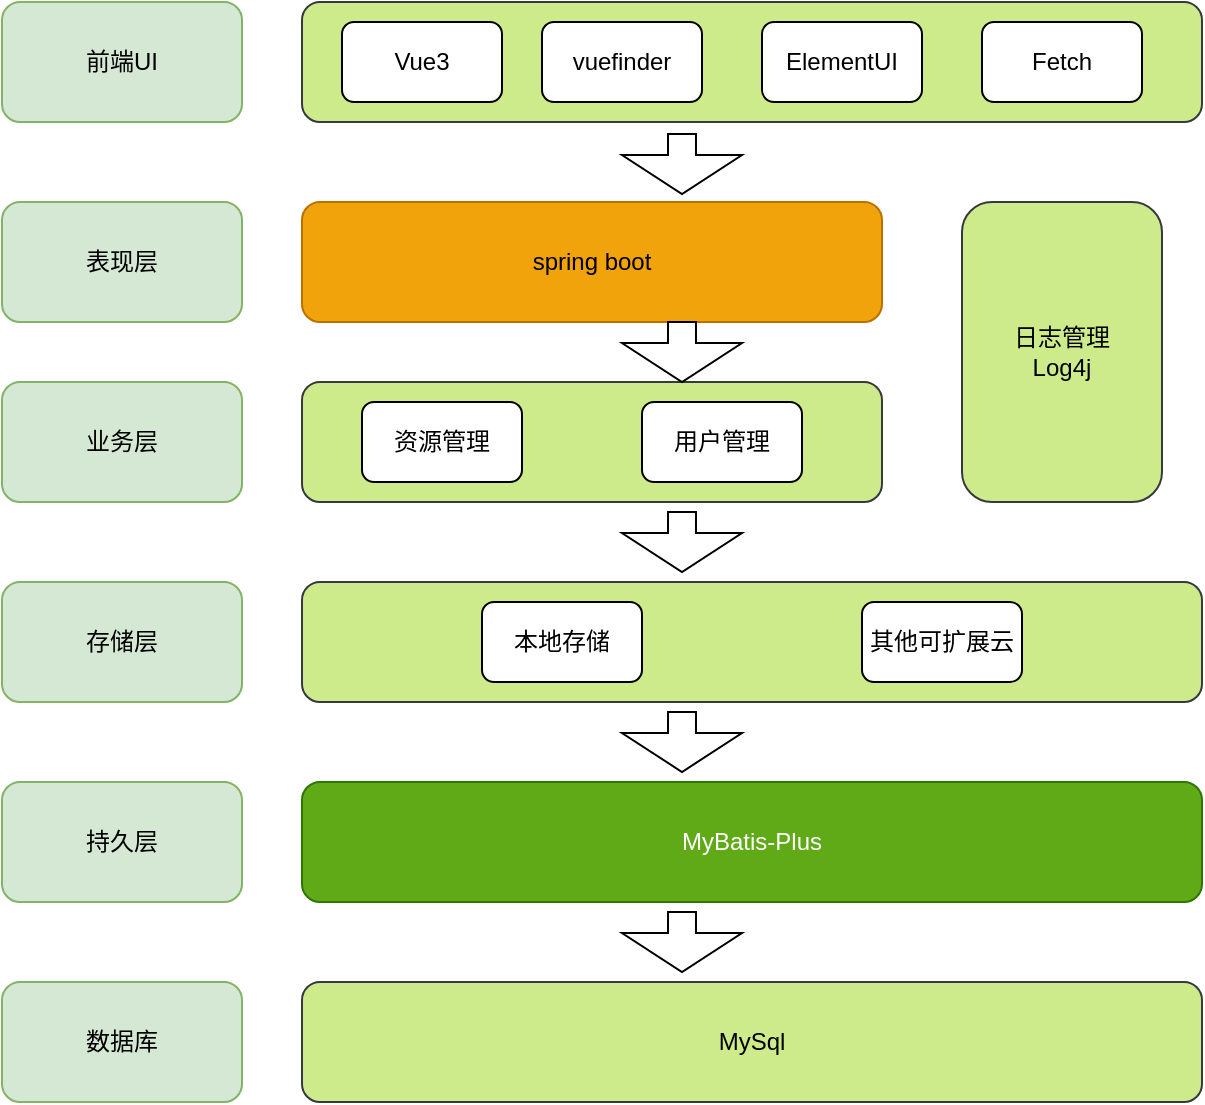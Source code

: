 <mxfile version="20.8.20" type="device"><diagram name="第 1 页" id="MHsedcar6Ss52CIfP45B"><mxGraphModel dx="1562" dy="861" grid="1" gridSize="10" guides="1" tooltips="1" connect="1" arrows="1" fold="1" page="1" pageScale="1" pageWidth="827" pageHeight="1169" math="0" shadow="0"><root><mxCell id="0"/><mxCell id="1" parent="0"/><mxCell id="FJoh_X-2qiXiDwdArv9f-1" value="前端UI" style="rounded=1;whiteSpace=wrap;html=1;fillColor=#d5e8d4;strokeColor=#82b366;" vertex="1" parent="1"><mxGeometry x="40" y="50" width="120" height="60" as="geometry"/></mxCell><mxCell id="FJoh_X-2qiXiDwdArv9f-2" value="" style="rounded=1;whiteSpace=wrap;html=1;fillColor=#cdeb8b;strokeColor=#36393d;" vertex="1" parent="1"><mxGeometry x="190" y="50" width="450" height="60" as="geometry"/></mxCell><mxCell id="FJoh_X-2qiXiDwdArv9f-3" value="Vue3" style="rounded=1;whiteSpace=wrap;html=1;" vertex="1" parent="1"><mxGeometry x="210" y="60" width="80" height="40" as="geometry"/></mxCell><mxCell id="FJoh_X-2qiXiDwdArv9f-4" value="vuefinder" style="rounded=1;whiteSpace=wrap;html=1;" vertex="1" parent="1"><mxGeometry x="310" y="60" width="80" height="40" as="geometry"/></mxCell><mxCell id="FJoh_X-2qiXiDwdArv9f-5" value="ElementUI" style="rounded=1;whiteSpace=wrap;html=1;" vertex="1" parent="1"><mxGeometry x="420" y="60" width="80" height="40" as="geometry"/></mxCell><mxCell id="FJoh_X-2qiXiDwdArv9f-6" value="Fetch" style="rounded=1;whiteSpace=wrap;html=1;" vertex="1" parent="1"><mxGeometry x="530" y="60" width="80" height="40" as="geometry"/></mxCell><mxCell id="FJoh_X-2qiXiDwdArv9f-7" value="表现层" style="rounded=1;whiteSpace=wrap;html=1;fillColor=#d5e8d4;strokeColor=#82b366;" vertex="1" parent="1"><mxGeometry x="40" y="150" width="120" height="60" as="geometry"/></mxCell><mxCell id="FJoh_X-2qiXiDwdArv9f-8" value="spring boot" style="rounded=1;whiteSpace=wrap;html=1;fillColor=#f0a30a;strokeColor=#BD7000;fontColor=#000000;" vertex="1" parent="1"><mxGeometry x="190" y="150" width="290" height="60" as="geometry"/></mxCell><mxCell id="FJoh_X-2qiXiDwdArv9f-9" value="业务层" style="rounded=1;whiteSpace=wrap;html=1;fillColor=#d5e8d4;strokeColor=#82b366;" vertex="1" parent="1"><mxGeometry x="40" y="240" width="120" height="60" as="geometry"/></mxCell><mxCell id="FJoh_X-2qiXiDwdArv9f-10" value="存储层" style="rounded=1;whiteSpace=wrap;html=1;fillColor=#d5e8d4;strokeColor=#82b366;" vertex="1" parent="1"><mxGeometry x="40" y="340" width="120" height="60" as="geometry"/></mxCell><mxCell id="FJoh_X-2qiXiDwdArv9f-11" value="持久层" style="rounded=1;whiteSpace=wrap;html=1;fillColor=#d5e8d4;strokeColor=#82b366;" vertex="1" parent="1"><mxGeometry x="40" y="440" width="120" height="60" as="geometry"/></mxCell><mxCell id="FJoh_X-2qiXiDwdArv9f-12" value="" style="rounded=1;whiteSpace=wrap;html=1;fillColor=#cdeb8b;strokeColor=#36393d;" vertex="1" parent="1"><mxGeometry x="190" y="240" width="290" height="60" as="geometry"/></mxCell><mxCell id="FJoh_X-2qiXiDwdArv9f-14" value="资源管理" style="rounded=1;whiteSpace=wrap;html=1;" vertex="1" parent="1"><mxGeometry x="220" y="250" width="80" height="40" as="geometry"/></mxCell><mxCell id="FJoh_X-2qiXiDwdArv9f-15" value="用户管理" style="rounded=1;whiteSpace=wrap;html=1;" vertex="1" parent="1"><mxGeometry x="360" y="250" width="80" height="40" as="geometry"/></mxCell><mxCell id="FJoh_X-2qiXiDwdArv9f-16" value="日志管理&lt;br&gt;Log4j" style="rounded=1;whiteSpace=wrap;html=1;fillColor=#cdeb8b;strokeColor=#36393d;" vertex="1" parent="1"><mxGeometry x="520" y="150" width="100" height="150" as="geometry"/></mxCell><mxCell id="FJoh_X-2qiXiDwdArv9f-17" value="" style="rounded=1;whiteSpace=wrap;html=1;fillColor=#cdeb8b;strokeColor=#36393d;" vertex="1" parent="1"><mxGeometry x="190" y="340" width="450" height="60" as="geometry"/></mxCell><mxCell id="FJoh_X-2qiXiDwdArv9f-18" value="本地存储" style="rounded=1;whiteSpace=wrap;html=1;" vertex="1" parent="1"><mxGeometry x="280" y="350" width="80" height="40" as="geometry"/></mxCell><mxCell id="FJoh_X-2qiXiDwdArv9f-19" value="其他可扩展云" style="rounded=1;whiteSpace=wrap;html=1;" vertex="1" parent="1"><mxGeometry x="470" y="350" width="80" height="40" as="geometry"/></mxCell><mxCell id="FJoh_X-2qiXiDwdArv9f-20" value="MyBatis-Plus" style="rounded=1;whiteSpace=wrap;html=1;fillColor=#60a917;fontColor=#ffffff;strokeColor=#2D7600;" vertex="1" parent="1"><mxGeometry x="190" y="440" width="450" height="60" as="geometry"/></mxCell><mxCell id="FJoh_X-2qiXiDwdArv9f-21" value="数据库" style="rounded=1;whiteSpace=wrap;html=1;fillColor=#d5e8d4;strokeColor=#82b366;" vertex="1" parent="1"><mxGeometry x="40" y="540" width="120" height="60" as="geometry"/></mxCell><mxCell id="FJoh_X-2qiXiDwdArv9f-22" value="MySql" style="rounded=1;whiteSpace=wrap;html=1;fillColor=#cdeb8b;strokeColor=#36393d;" vertex="1" parent="1"><mxGeometry x="190" y="540" width="450" height="60" as="geometry"/></mxCell><mxCell id="FJoh_X-2qiXiDwdArv9f-24" value="" style="shape=singleArrow;whiteSpace=wrap;html=1;arrowWidth=0.233;arrowSize=0.65;rotation=90;" vertex="1" parent="1"><mxGeometry x="365" y="101" width="30" height="60" as="geometry"/></mxCell><mxCell id="FJoh_X-2qiXiDwdArv9f-25" value="" style="shape=singleArrow;whiteSpace=wrap;html=1;arrowWidth=0.233;arrowSize=0.65;rotation=90;" vertex="1" parent="1"><mxGeometry x="365" y="195" width="30" height="60" as="geometry"/></mxCell><mxCell id="FJoh_X-2qiXiDwdArv9f-26" value="" style="shape=singleArrow;whiteSpace=wrap;html=1;arrowWidth=0.233;arrowSize=0.65;rotation=90;" vertex="1" parent="1"><mxGeometry x="365" y="290" width="30" height="60" as="geometry"/></mxCell><mxCell id="FJoh_X-2qiXiDwdArv9f-27" value="" style="shape=singleArrow;whiteSpace=wrap;html=1;arrowWidth=0.233;arrowSize=0.65;rotation=90;" vertex="1" parent="1"><mxGeometry x="365" y="390" width="30" height="60" as="geometry"/></mxCell><mxCell id="FJoh_X-2qiXiDwdArv9f-28" value="" style="shape=singleArrow;whiteSpace=wrap;html=1;arrowWidth=0.233;arrowSize=0.65;rotation=90;" vertex="1" parent="1"><mxGeometry x="365" y="490" width="30" height="60" as="geometry"/></mxCell></root></mxGraphModel></diagram></mxfile>